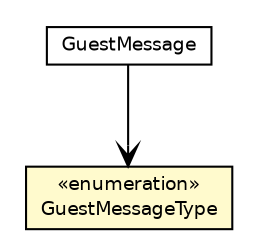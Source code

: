 #!/usr/local/bin/dot
#
# Class diagram 
# Generated by UmlGraph version 4.4 (http://www.spinellis.gr/sw/umlgraph)
#

digraph G {
	edge [fontname="Helvetica",fontsize=10,labelfontname="Helvetica",labelfontsize=10];
	node [fontname="Helvetica",fontsize=10,shape=plaintext];
	// it.apice.sapere.node.networking.guestsmngt.impl.GuestMessageType
	c62283 [label=<<table border="0" cellborder="1" cellspacing="0" cellpadding="2" port="p" bgcolor="lemonChiffon" href="./GuestMessageType.html">
		<tr><td><table border="0" cellspacing="0" cellpadding="1">
			<tr><td> &laquo;enumeration&raquo; </td></tr>
			<tr><td> GuestMessageType </td></tr>
		</table></td></tr>
		</table>>, fontname="Helvetica", fontcolor="black", fontsize=9.0];
	// it.apice.sapere.node.networking.guestsmngt.impl.GuestMessage
	c62284 [label=<<table border="0" cellborder="1" cellspacing="0" cellpadding="2" port="p" href="./GuestMessage.html">
		<tr><td><table border="0" cellspacing="0" cellpadding="1">
			<tr><td> GuestMessage </td></tr>
		</table></td></tr>
		</table>>, fontname="Helvetica", fontcolor="black", fontsize=9.0];
	// it.apice.sapere.node.networking.guestsmngt.impl.GuestMessage NAVASSOC it.apice.sapere.node.networking.guestsmngt.impl.GuestMessageType
	c62284:p -> c62283:p [taillabel="", label="", headlabel="", fontname="Helvetica", fontcolor="black", fontsize=10.0, color="black", arrowhead=open];
}

